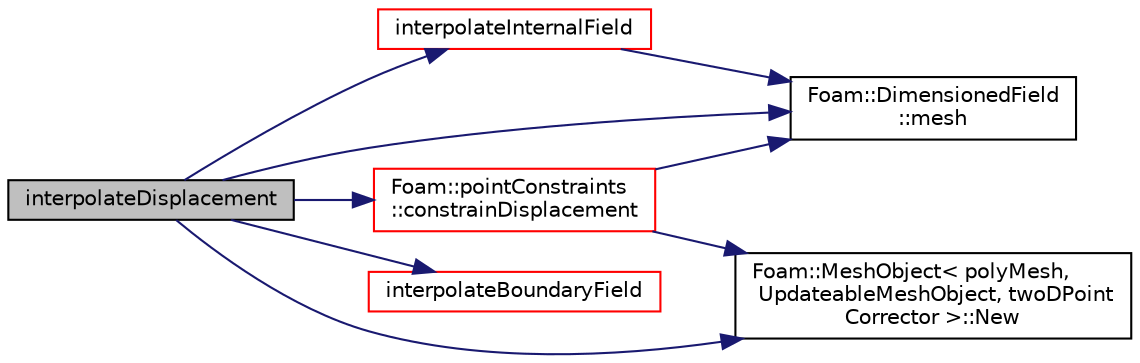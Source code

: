 digraph "interpolateDisplacement"
{
  bgcolor="transparent";
  edge [fontname="Helvetica",fontsize="10",labelfontname="Helvetica",labelfontsize="10"];
  node [fontname="Helvetica",fontsize="10",shape=record];
  rankdir="LR";
  Node1 [label="interpolateDisplacement",height=0.2,width=0.4,color="black", fillcolor="grey75", style="filled", fontcolor="black"];
  Node1 -> Node2 [color="midnightblue",fontsize="10",style="solid",fontname="Helvetica"];
  Node2 [label="Foam::pointConstraints\l::constrainDisplacement",height=0.2,width=0.4,color="red",URL="$a01872.html#aed9f62ddc435fe487cb9d0dbbbcb3d3b",tooltip="Apply boundary conditions (single-patch constraints),. "];
  Node2 -> Node3 [color="midnightblue",fontsize="10",style="solid",fontname="Helvetica"];
  Node3 [label="Foam::DimensionedField\l::mesh",height=0.2,width=0.4,color="black",URL="$a00532.html#abdefa6904b53f35c49185ee1cb3d1800",tooltip="Return mesh. "];
  Node2 -> Node4 [color="midnightblue",fontsize="10",style="solid",fontname="Helvetica"];
  Node4 [label="Foam::MeshObject\< polyMesh,\l UpdateableMeshObject, twoDPoint\lCorrector \>::New",height=0.2,width=0.4,color="black",URL="$a01468.html#ab61cc2091ec1fd7e08e8948e84235a05"];
  Node1 -> Node5 [color="midnightblue",fontsize="10",style="solid",fontname="Helvetica"];
  Node5 [label="interpolateBoundaryField",height=0.2,width=0.4,color="red",URL="$a02810.html#ae0a17963a0b9c6511a6090b3e4c65180",tooltip="Interpolate boundary field without applying constraints/boundary. "];
  Node1 -> Node6 [color="midnightblue",fontsize="10",style="solid",fontname="Helvetica"];
  Node6 [label="interpolateInternalField",height=0.2,width=0.4,color="red",URL="$a02810.html#a11aedfd7e5d4384576ca2d06ce41a9d8",tooltip="Interpolate internal field from volField to pointField. "];
  Node6 -> Node3 [color="midnightblue",fontsize="10",style="solid",fontname="Helvetica"];
  Node1 -> Node3 [color="midnightblue",fontsize="10",style="solid",fontname="Helvetica"];
  Node1 -> Node4 [color="midnightblue",fontsize="10",style="solid",fontname="Helvetica"];
}
